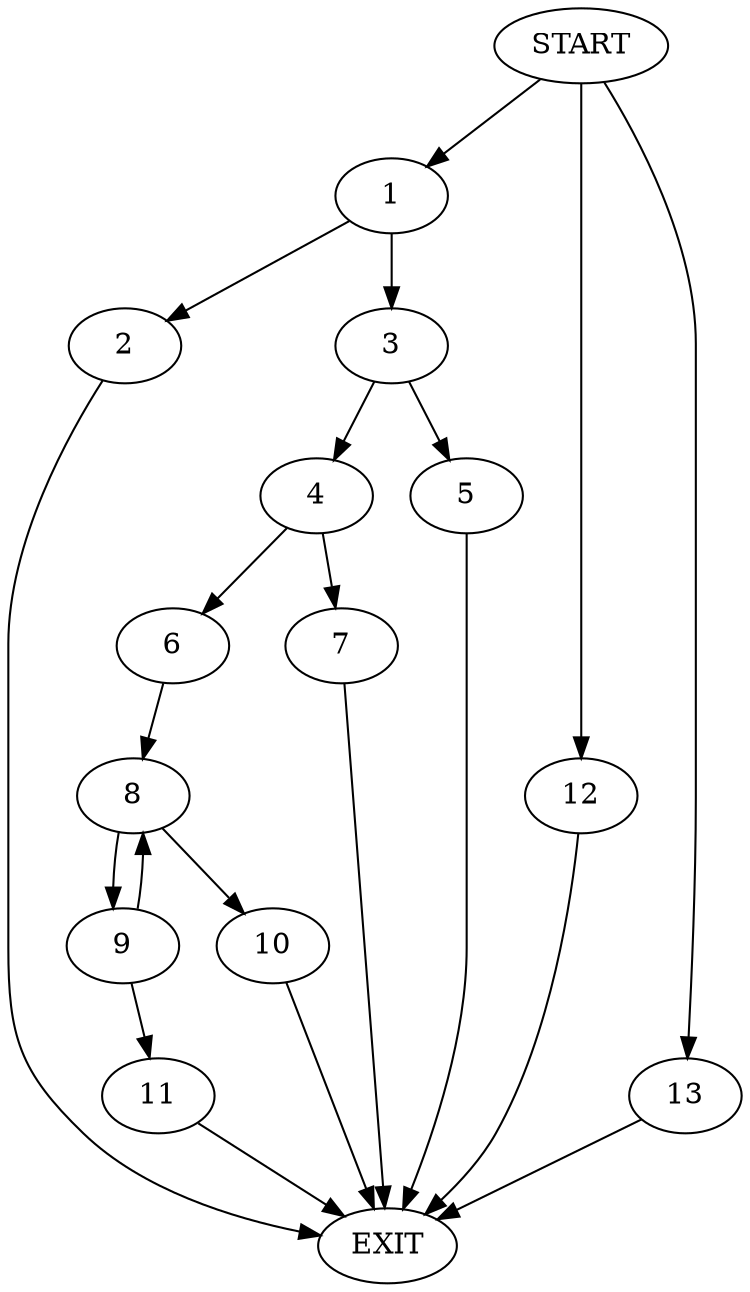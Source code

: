 digraph {
0 [label="START"]
14 [label="EXIT"]
0 -> 1
1 -> 2
1 -> 3
2 -> 14
3 -> 4
3 -> 5
5 -> 14
4 -> 6
4 -> 7
6 -> 8
7 -> 14
8 -> 9
8 -> 10
10 -> 14
9 -> 11
9 -> 8
11 -> 14
0 -> 12
12 -> 14
0 -> 13
13 -> 14
}
